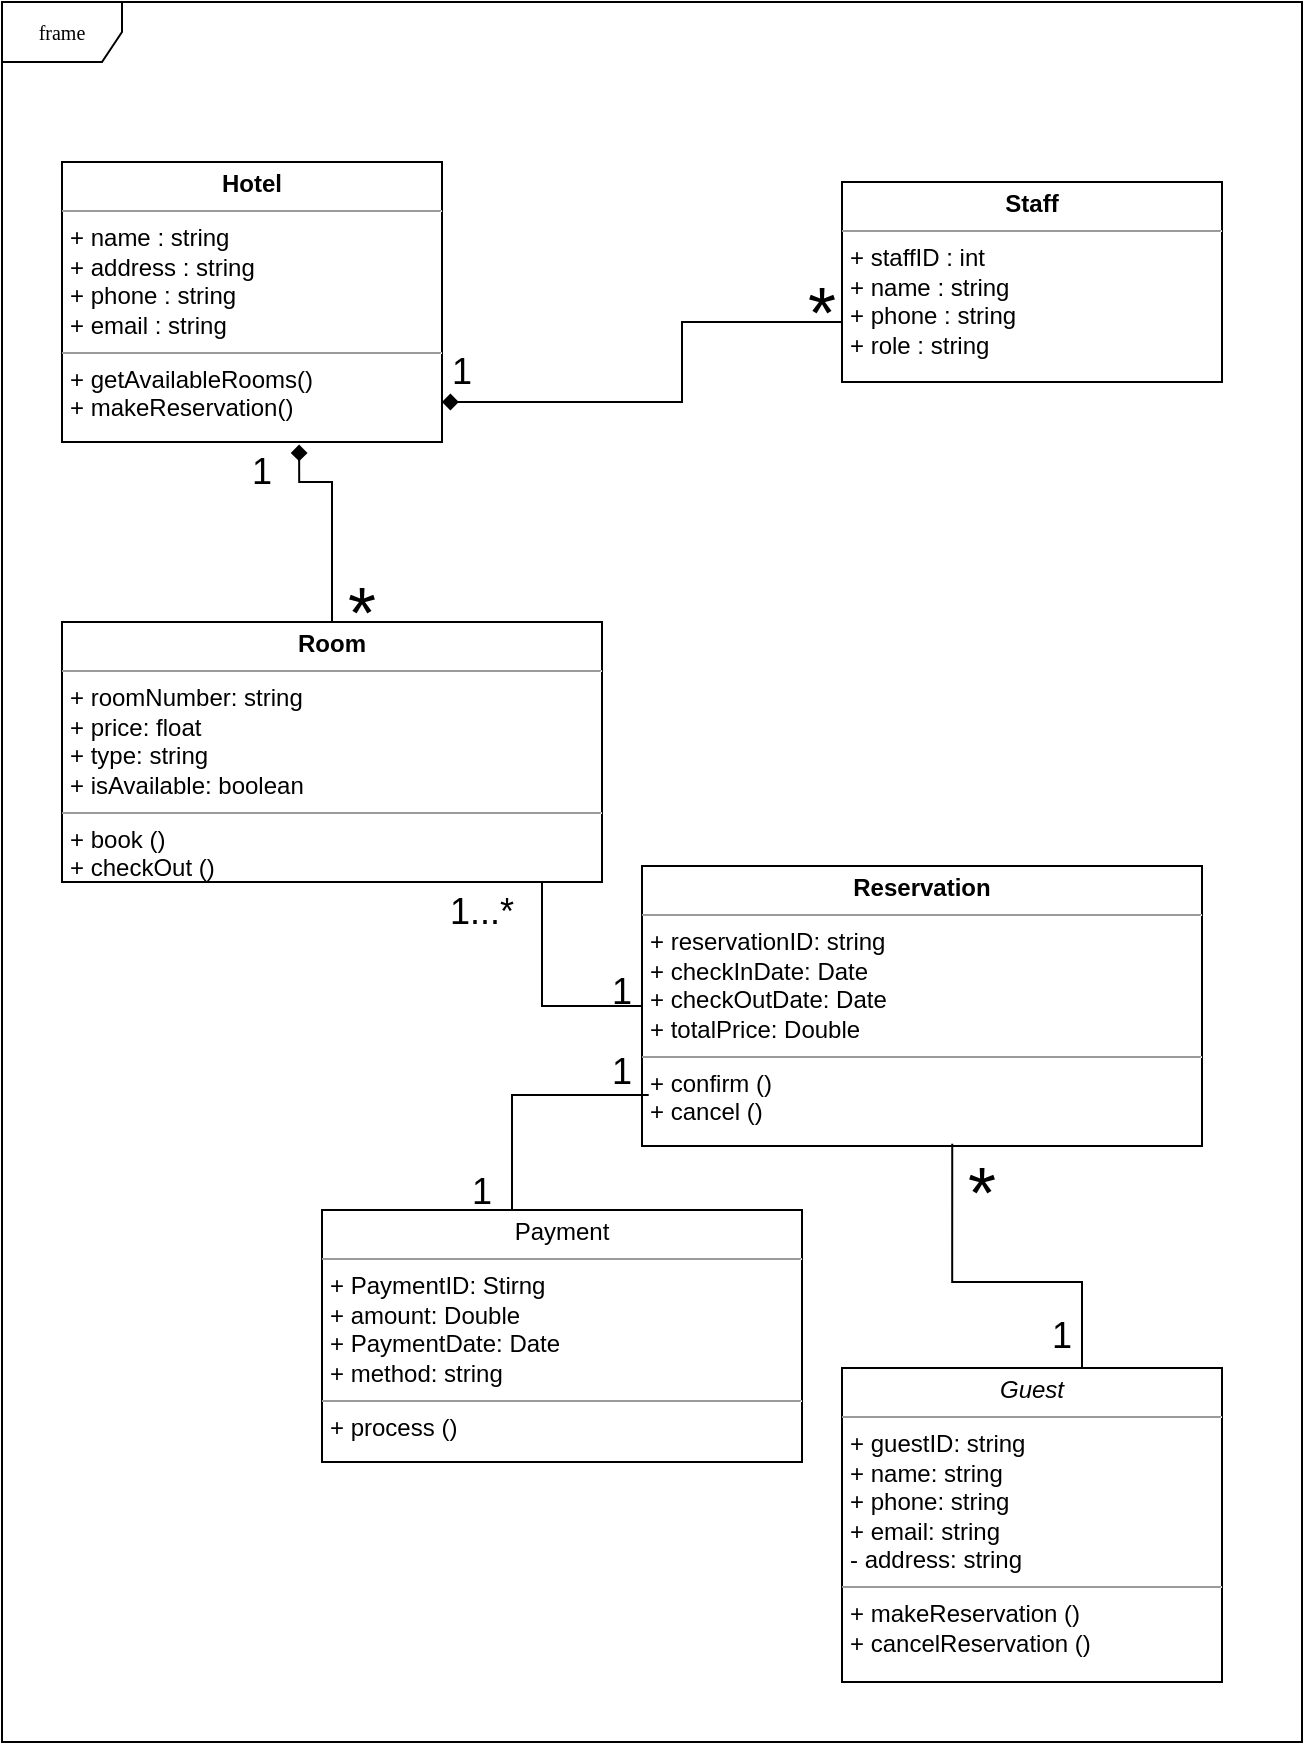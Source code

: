 <mxfile version="27.0.2">
  <diagram name="Page-1" id="ZGvM_yItNyc80KE-v52b">
    <mxGraphModel dx="1429" dy="758" grid="1" gridSize="10" guides="1" tooltips="1" connect="1" arrows="1" fold="1" page="1" pageScale="1" pageWidth="850" pageHeight="1100" math="0" shadow="0">
      <root>
        <mxCell id="0" />
        <mxCell id="1" parent="0" />
        <mxCell id="DXUsqzz4F_7gzWDhzKQ8-1" value="" style="whiteSpace=wrap;html=1;" vertex="1" parent="1">
          <mxGeometry x="30" y="140" width="650" height="870" as="geometry" />
        </mxCell>
        <mxCell id="DXUsqzz4F_7gzWDhzKQ8-2" value="frame" style="shape=umlFrame;whiteSpace=wrap;html=1;rounded=0;shadow=0;comic=0;labelBackgroundColor=none;strokeWidth=1;fontFamily=Verdana;fontSize=10;align=center;" vertex="1" parent="1">
          <mxGeometry x="30" y="140" width="650" height="870" as="geometry" />
        </mxCell>
        <mxCell id="DXUsqzz4F_7gzWDhzKQ8-3" value="&lt;p style=&quot;margin:0px;margin-top:4px;text-align:center;&quot;&gt;&lt;i&gt;Guest&lt;/i&gt;&lt;/p&gt;&lt;hr size=&quot;1&quot;&gt;&lt;p style=&quot;margin:0px;margin-left:4px;&quot;&gt;+ guestID: string&lt;br&gt;+ name: string&lt;/p&gt;&lt;p style=&quot;margin:0px;margin-left:4px;&quot;&gt;+ phone: string&lt;/p&gt;&lt;p style=&quot;margin:0px;margin-left:4px;&quot;&gt;+ email: string&lt;/p&gt;&lt;p style=&quot;margin:0px;margin-left:4px;&quot;&gt;- address: string&lt;/p&gt;&lt;hr size=&quot;1&quot;&gt;&lt;p style=&quot;margin: 0px 0px 0px 4px;&quot;&gt;+ makeReservation ()&lt;br&gt;&lt;/p&gt;&lt;p style=&quot;margin: 0px 0px 0px 4px;&quot;&gt;+ cancelReservation ()&lt;/p&gt;" style="verticalAlign=top;align=left;overflow=fill;fontSize=12;fontFamily=Helvetica;html=1;rounded=0;shadow=0;comic=0;labelBackgroundColor=none;strokeWidth=1" vertex="1" parent="1">
          <mxGeometry x="450" y="823" width="190" height="157" as="geometry" />
        </mxCell>
        <mxCell id="DXUsqzz4F_7gzWDhzKQ8-4" value="&lt;p style=&quot;margin:0px;margin-top:4px;text-align:center;&quot;&gt;&lt;b&gt;Reservation&lt;/b&gt;&lt;/p&gt;&lt;hr size=&quot;1&quot;&gt;&lt;p style=&quot;margin:0px;margin-left:4px;&quot;&gt;+ reservationID: string&lt;/p&gt;&lt;p style=&quot;margin:0px;margin-left:4px;&quot;&gt;+ checkInDate: Date&lt;br&gt;+ checkOutDate: Date&lt;/p&gt;&lt;p style=&quot;margin:0px;margin-left:4px;&quot;&gt;+ totalPrice: Double&lt;/p&gt;&lt;hr size=&quot;1&quot;&gt;&lt;p style=&quot;margin:0px;margin-left:4px;&quot;&gt;+ confirm ()&lt;br&gt;&lt;/p&gt;&lt;p style=&quot;margin:0px;margin-left:4px;&quot;&gt;+ cancel ()&lt;/p&gt;" style="verticalAlign=top;align=left;overflow=fill;fontSize=12;fontFamily=Helvetica;html=1;rounded=0;shadow=0;comic=0;labelBackgroundColor=none;strokeWidth=1" vertex="1" parent="1">
          <mxGeometry x="350" y="572" width="280" height="140" as="geometry" />
        </mxCell>
        <mxCell id="DXUsqzz4F_7gzWDhzKQ8-5" value="&lt;p style=&quot;margin:0px;margin-top:4px;text-align:center;&quot;&gt;Payment&lt;/p&gt;&lt;hr size=&quot;1&quot;&gt;&lt;p style=&quot;margin:0px;margin-left:4px;&quot;&gt;+ PaymentID: Stirng&lt;br&gt;+ amount: Double&lt;/p&gt;&lt;p style=&quot;margin:0px;margin-left:4px;&quot;&gt;+ PaymentDate: Date&lt;/p&gt;&lt;p style=&quot;margin:0px;margin-left:4px;&quot;&gt;+&amp;nbsp;&lt;span style=&quot;background-color: transparent; color: light-dark(rgb(0, 0, 0), rgb(255, 255, 255));&quot;&gt;method: string&lt;/span&gt;&lt;/p&gt;&lt;hr size=&quot;1&quot;&gt;&lt;p style=&quot;margin:0px;margin-left:4px;&quot;&gt;+ process ()&lt;br&gt;&lt;/p&gt;" style="verticalAlign=top;align=left;overflow=fill;fontSize=12;fontFamily=Helvetica;html=1;rounded=0;shadow=0;comic=0;labelBackgroundColor=none;strokeWidth=1" vertex="1" parent="1">
          <mxGeometry x="190" y="744" width="240" height="126" as="geometry" />
        </mxCell>
        <mxCell id="DXUsqzz4F_7gzWDhzKQ8-6" value="&lt;p style=&quot;margin:0px;margin-top:4px;text-align:center;&quot;&gt;&lt;b&gt;Staff&lt;/b&gt;&lt;/p&gt;&lt;hr size=&quot;1&quot;&gt;&lt;p style=&quot;margin:0px;margin-left:4px;&quot;&gt;+ staffID : int&lt;/p&gt;&lt;p style=&quot;margin:0px;margin-left:4px;&quot;&gt;+ name : string&lt;/p&gt;&lt;p style=&quot;margin:0px;margin-left:4px;&quot;&gt;+ phone : string&lt;/p&gt;&lt;p style=&quot;margin:0px;margin-left:4px;&quot;&gt;+ role : string&lt;/p&gt;" style="verticalAlign=top;align=left;overflow=fill;fontSize=12;fontFamily=Helvetica;html=1;rounded=0;shadow=0;comic=0;labelBackgroundColor=none;strokeWidth=1" vertex="1" parent="1">
          <mxGeometry x="450" y="230" width="190" height="100" as="geometry" />
        </mxCell>
        <mxCell id="DXUsqzz4F_7gzWDhzKQ8-7" style="edgeStyle=orthogonalEdgeStyle;rounded=0;html=1;labelBackgroundColor=none;startFill=1;endArrow=none;endFill=1;endSize=10;fontFamily=Verdana;fontSize=10;exitX=0.624;exitY=1.009;exitDx=0;exitDy=0;exitPerimeter=0;startArrow=diamond;" edge="1" parent="1" source="DXUsqzz4F_7gzWDhzKQ8-9" target="DXUsqzz4F_7gzWDhzKQ8-12">
          <mxGeometry relative="1" as="geometry">
            <Array as="points">
              <mxPoint x="179" y="380" />
              <mxPoint x="195" y="380" />
            </Array>
          </mxGeometry>
        </mxCell>
        <mxCell id="DXUsqzz4F_7gzWDhzKQ8-8" style="edgeStyle=orthogonalEdgeStyle;rounded=0;html=1;labelBackgroundColor=none;startFill=1;endArrow=none;endFill=0;endSize=10;fontFamily=Verdana;fontSize=10;startArrow=diamond;" edge="1" parent="1" source="DXUsqzz4F_7gzWDhzKQ8-9" target="DXUsqzz4F_7gzWDhzKQ8-6">
          <mxGeometry relative="1" as="geometry">
            <Array as="points">
              <mxPoint x="370" y="340" />
              <mxPoint x="370" y="300" />
            </Array>
          </mxGeometry>
        </mxCell>
        <mxCell id="DXUsqzz4F_7gzWDhzKQ8-9" value="&lt;p style=&quot;margin:0px;margin-top:4px;text-align:center;&quot;&gt;&lt;b&gt;Hotel&lt;/b&gt;&lt;/p&gt;&lt;hr size=&quot;1&quot;&gt;&lt;p style=&quot;margin:0px;margin-left:4px;&quot;&gt;+ name : string&lt;br&gt;+ address : string&lt;/p&gt;&lt;p style=&quot;margin:0px;margin-left:4px;&quot;&gt;+ phone : string&lt;/p&gt;&lt;p style=&quot;margin:0px;margin-left:4px;&quot;&gt;+ email : string&lt;/p&gt;&lt;hr size=&quot;1&quot;&gt;&lt;p style=&quot;margin: 0px 0px 0px 4px;&quot;&gt;+ getAvailableRooms()&lt;/p&gt;&lt;p style=&quot;margin: 0px 0px 0px 4px;&quot;&gt;+&amp;nbsp;makeReservation()&lt;/p&gt;" style="verticalAlign=top;align=left;overflow=fill;fontSize=12;fontFamily=Helvetica;html=1;rounded=0;shadow=0;comic=0;labelBackgroundColor=none;strokeWidth=1" vertex="1" parent="1">
          <mxGeometry x="60" y="220" width="190" height="140" as="geometry" />
        </mxCell>
        <mxCell id="DXUsqzz4F_7gzWDhzKQ8-10" style="edgeStyle=orthogonalEdgeStyle;rounded=0;html=1;labelBackgroundColor=none;startFill=0;endArrow=none;endFill=0;endSize=10;fontFamily=Verdana;fontSize=10;" edge="1" parent="1" source="DXUsqzz4F_7gzWDhzKQ8-12" target="DXUsqzz4F_7gzWDhzKQ8-4">
          <mxGeometry relative="1" as="geometry">
            <Array as="points">
              <mxPoint x="300" y="580" />
              <mxPoint x="300" y="642" />
            </Array>
          </mxGeometry>
        </mxCell>
        <mxCell id="DXUsqzz4F_7gzWDhzKQ8-11" style="edgeStyle=orthogonalEdgeStyle;rounded=0;html=1;labelBackgroundColor=none;startFill=0;endArrow=none;endFill=0;endSize=10;fontFamily=Verdana;fontSize=10;exitX=0.012;exitY=0.818;exitDx=0;exitDy=0;exitPerimeter=0;entryX=0.5;entryY=0;entryDx=0;entryDy=0;" edge="1" parent="1" source="DXUsqzz4F_7gzWDhzKQ8-4" target="DXUsqzz4F_7gzWDhzKQ8-5">
          <mxGeometry relative="1" as="geometry">
            <Array as="points">
              <mxPoint x="285" y="687" />
            </Array>
          </mxGeometry>
        </mxCell>
        <mxCell id="DXUsqzz4F_7gzWDhzKQ8-12" value="&lt;p style=&quot;margin:0px;margin-top:4px;text-align:center;&quot;&gt;&lt;b&gt;Room&lt;/b&gt;&lt;/p&gt;&lt;hr size=&quot;1&quot;&gt;&lt;p style=&quot;margin:0px;margin-left:4px;&quot;&gt;+ roomNumber: string&lt;/p&gt;&lt;p style=&quot;margin:0px;margin-left:4px;&quot;&gt;+ price: float&lt;/p&gt;&lt;p style=&quot;margin:0px;margin-left:4px;&quot;&gt;+&amp;nbsp;&lt;span style=&quot;background-color: transparent; color: light-dark(rgb(0, 0, 0), rgb(255, 255, 255));&quot;&gt;type: string&lt;/span&gt;&lt;/p&gt;&lt;p style=&quot;margin:0px;margin-left:4px;&quot;&gt;&lt;span style=&quot;background-color: transparent; color: light-dark(rgb(0, 0, 0), rgb(255, 255, 255));&quot;&gt;+ isAvailable: boolean&lt;/span&gt;&lt;/p&gt;&lt;hr size=&quot;1&quot;&gt;&lt;p style=&quot;margin:0px;margin-left:4px;&quot;&gt;+ book ()&lt;br&gt;&lt;span style=&quot;background-color: transparent; color: light-dark(rgb(0, 0, 0), rgb(255, 255, 255));&quot;&gt;+ checkOut ()&lt;/span&gt;&lt;/p&gt;" style="verticalAlign=top;align=left;overflow=fill;fontSize=12;fontFamily=Helvetica;html=1;rounded=0;shadow=0;comic=0;labelBackgroundColor=none;strokeWidth=1" vertex="1" parent="1">
          <mxGeometry x="60" y="450" width="270" height="130" as="geometry" />
        </mxCell>
        <mxCell id="DXUsqzz4F_7gzWDhzKQ8-13" style="edgeStyle=orthogonalEdgeStyle;rounded=0;html=1;labelBackgroundColor=none;startFill=0;endArrow=none;endFill=0;endSize=10;fontFamily=Verdana;fontSize=10;exitX=0.554;exitY=0.992;exitDx=0;exitDy=0;exitPerimeter=0;" edge="1" parent="1" source="DXUsqzz4F_7gzWDhzKQ8-4" target="DXUsqzz4F_7gzWDhzKQ8-3">
          <mxGeometry relative="1" as="geometry">
            <Array as="points">
              <mxPoint x="505" y="780" />
              <mxPoint x="570" y="780" />
            </Array>
          </mxGeometry>
        </mxCell>
        <mxCell id="DXUsqzz4F_7gzWDhzKQ8-14" value="&lt;font style=&quot;font-size: 18px;&quot;&gt;1&lt;/font&gt;" style="text;strokeColor=none;align=center;fillColor=none;html=1;verticalAlign=middle;whiteSpace=wrap;rounded=0;" vertex="1" parent="1">
          <mxGeometry x="130" y="360" width="60" height="30" as="geometry" />
        </mxCell>
        <mxCell id="DXUsqzz4F_7gzWDhzKQ8-15" value="&lt;font style=&quot;font-size: 36px;&quot;&gt;*&lt;/font&gt;" style="text;strokeColor=none;align=center;fillColor=none;html=1;verticalAlign=middle;whiteSpace=wrap;rounded=0;fontSize=18;" vertex="1" parent="1">
          <mxGeometry x="410" y="280" width="60" height="30" as="geometry" />
        </mxCell>
        <mxCell id="DXUsqzz4F_7gzWDhzKQ8-16" value="&lt;font style=&quot;font-size: 36px;&quot;&gt;*&lt;/font&gt;" style="text;strokeColor=none;align=center;fillColor=none;html=1;verticalAlign=middle;whiteSpace=wrap;rounded=0;fontSize=18;" vertex="1" parent="1">
          <mxGeometry x="180" y="430" width="60" height="30" as="geometry" />
        </mxCell>
        <mxCell id="DXUsqzz4F_7gzWDhzKQ8-17" value="&lt;font style=&quot;font-size: 18px;&quot;&gt;1&lt;/font&gt;" style="text;strokeColor=none;align=center;fillColor=none;html=1;verticalAlign=middle;whiteSpace=wrap;rounded=0;" vertex="1" parent="1">
          <mxGeometry x="230" y="310" width="60" height="30" as="geometry" />
        </mxCell>
        <mxCell id="DXUsqzz4F_7gzWDhzKQ8-18" value="&lt;font style=&quot;font-size: 18px;&quot;&gt;1&lt;/font&gt;" style="text;strokeColor=none;align=center;fillColor=none;html=1;verticalAlign=middle;whiteSpace=wrap;rounded=0;" vertex="1" parent="1">
          <mxGeometry x="310" y="620" width="60" height="30" as="geometry" />
        </mxCell>
        <mxCell id="DXUsqzz4F_7gzWDhzKQ8-19" value="&lt;font style=&quot;font-size: 18px;&quot;&gt;1...*&lt;/font&gt;" style="text;strokeColor=none;align=center;fillColor=none;html=1;verticalAlign=middle;whiteSpace=wrap;rounded=0;fontSize=18;" vertex="1" parent="1">
          <mxGeometry x="240" y="580" width="60" height="30" as="geometry" />
        </mxCell>
        <mxCell id="DXUsqzz4F_7gzWDhzKQ8-20" value="&lt;font style=&quot;font-size: 18px;&quot;&gt;1&lt;/font&gt;" style="text;strokeColor=none;align=center;fillColor=none;html=1;verticalAlign=middle;whiteSpace=wrap;rounded=0;" vertex="1" parent="1">
          <mxGeometry x="240" y="720" width="60" height="30" as="geometry" />
        </mxCell>
        <mxCell id="DXUsqzz4F_7gzWDhzKQ8-21" value="&lt;font style=&quot;font-size: 18px;&quot;&gt;1&lt;/font&gt;" style="text;strokeColor=none;align=center;fillColor=none;html=1;verticalAlign=middle;whiteSpace=wrap;rounded=0;" vertex="1" parent="1">
          <mxGeometry x="310" y="660" width="60" height="30" as="geometry" />
        </mxCell>
        <mxCell id="DXUsqzz4F_7gzWDhzKQ8-22" value="&lt;font style=&quot;font-size: 18px;&quot;&gt;1&lt;/font&gt;" style="text;strokeColor=none;align=center;fillColor=none;html=1;verticalAlign=middle;whiteSpace=wrap;rounded=0;" vertex="1" parent="1">
          <mxGeometry x="530" y="792" width="60" height="30" as="geometry" />
        </mxCell>
        <mxCell id="DXUsqzz4F_7gzWDhzKQ8-23" value="&lt;font style=&quot;font-size: 36px;&quot;&gt;*&lt;/font&gt;" style="text;strokeColor=none;align=center;fillColor=none;html=1;verticalAlign=middle;whiteSpace=wrap;rounded=0;fontSize=18;" vertex="1" parent="1">
          <mxGeometry x="490" y="720" width="60" height="30" as="geometry" />
        </mxCell>
      </root>
    </mxGraphModel>
  </diagram>
</mxfile>
